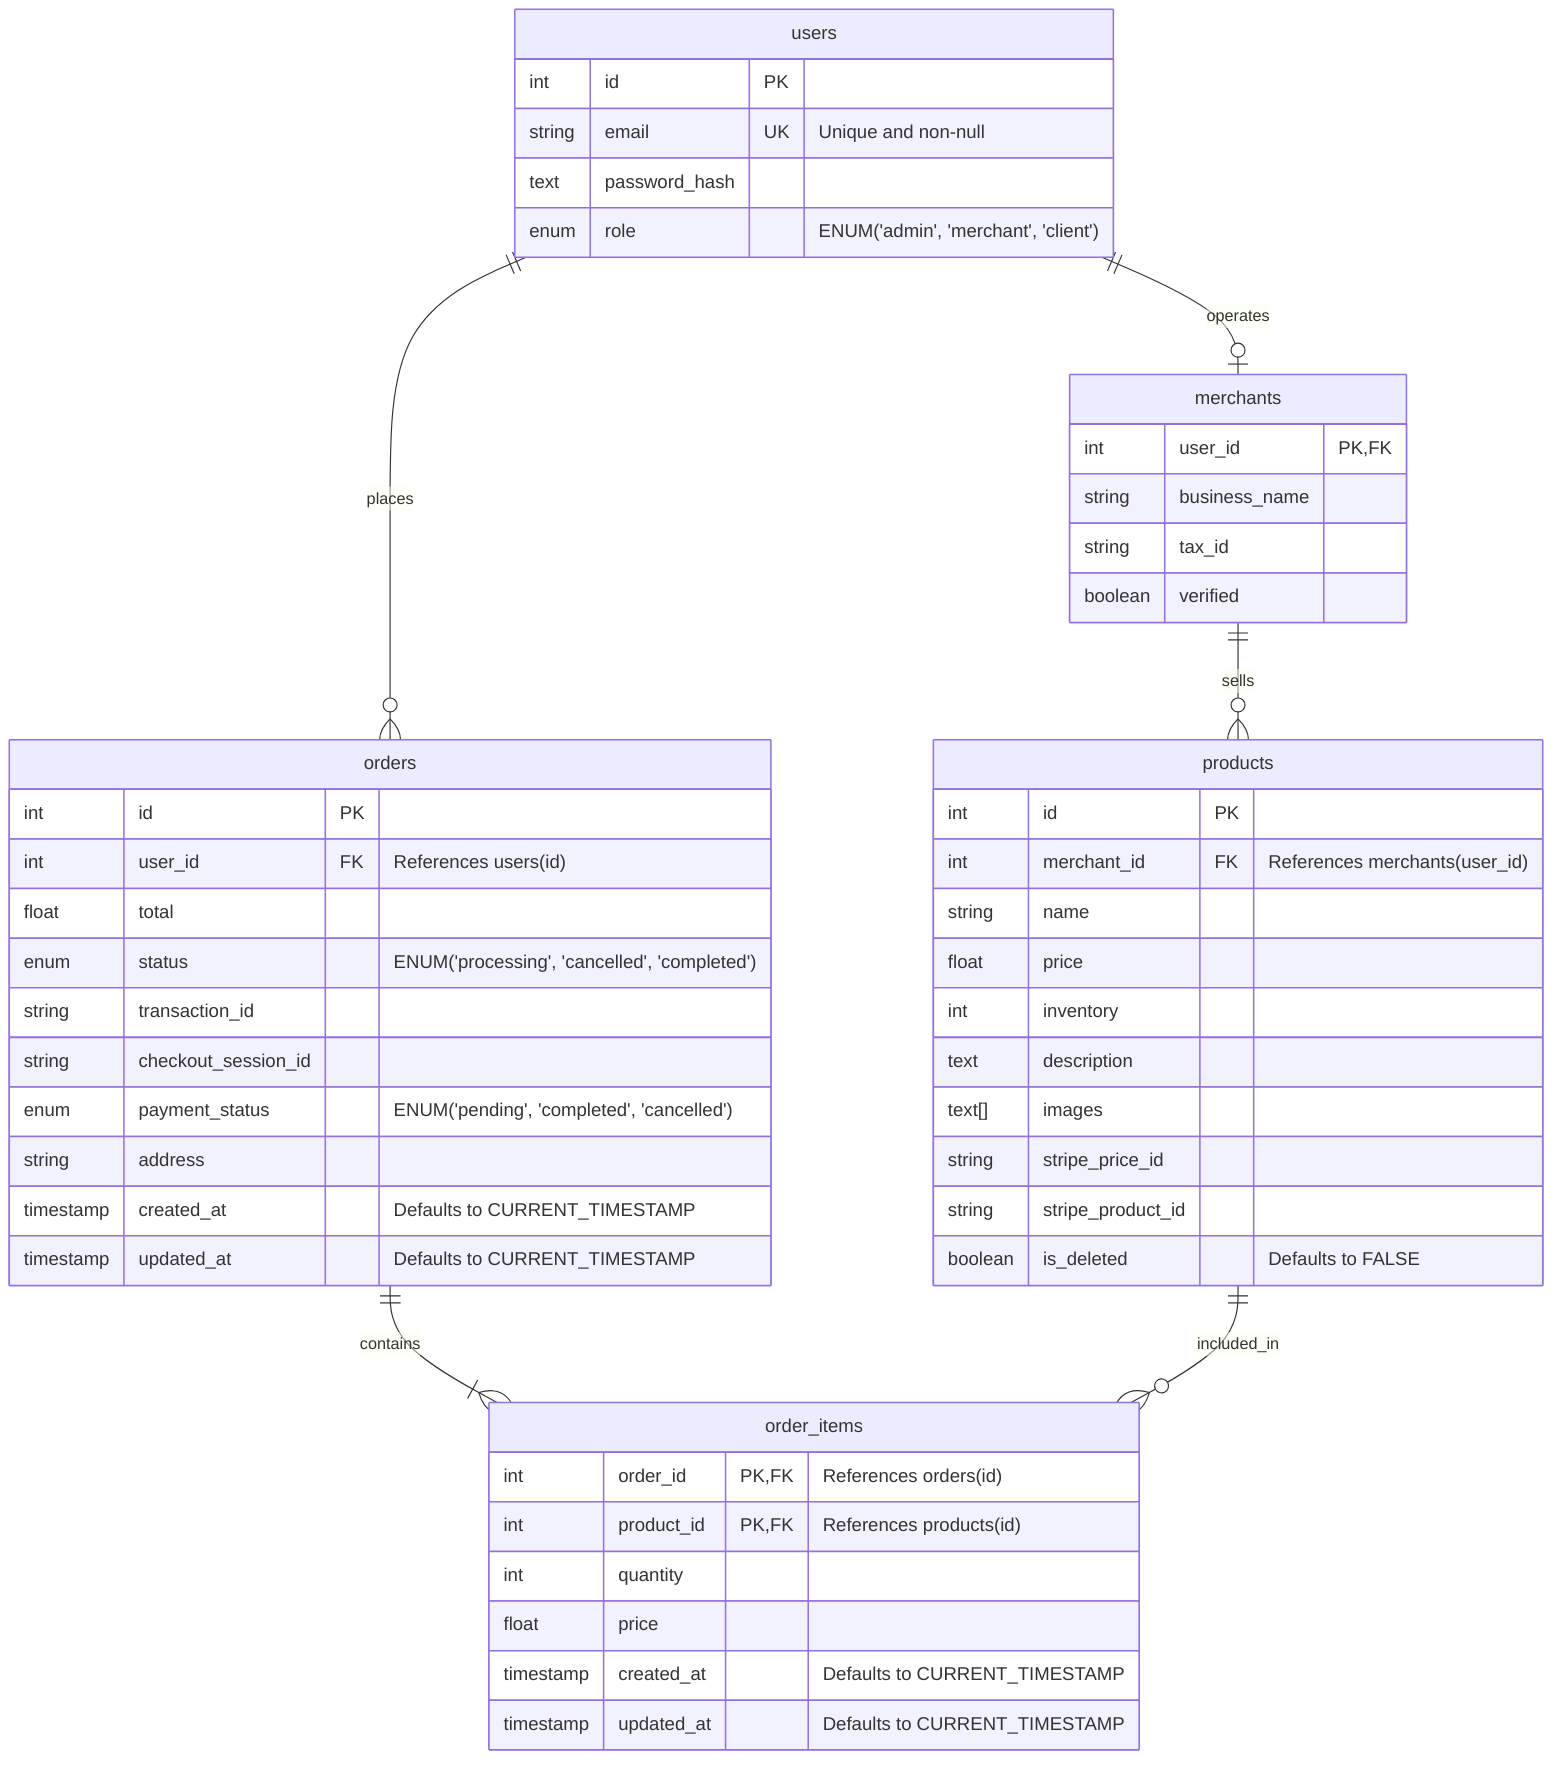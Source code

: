 erDiagram
    users ||--o{ orders : "places"
    users ||--o| merchants : "operates"
    merchants ||--o{ products : "sells"
    orders ||--|{ order_items : "contains"
    products ||--o{ order_items : "included_in"

    users {
        int id PK
        string email UK "Unique and non-null"
        text password_hash
        enum role "ENUM('admin', 'merchant', 'client')"
    }

    merchants {
        int user_id PK,FK
        string business_name
        string tax_id
        boolean verified
    }

    products {
        int id PK
        int merchant_id FK "References merchants(user_id)"
        string name
        float price
        int inventory
        text description
        text[] images
        string stripe_price_id
        string stripe_product_id
        boolean is_deleted "Defaults to FALSE"
    }

    orders {
        int id PK
        int user_id FK "References users(id)"
        float total
        enum status "ENUM('processing', 'cancelled', 'completed')"
        string transaction_id
        string checkout_session_id
        enum payment_status "ENUM('pending', 'completed', 'cancelled')"
        string address
        timestamp created_at "Defaults to CURRENT_TIMESTAMP"
        timestamp updated_at "Defaults to CURRENT_TIMESTAMP"
    }

    order_items {
        int order_id PK,FK "References orders(id)"
        int product_id PK,FK "References products(id)"
        int quantity
        float price
        timestamp created_at "Defaults to CURRENT_TIMESTAMP"
        timestamp updated_at "Defaults to CURRENT_TIMESTAMP"
    }